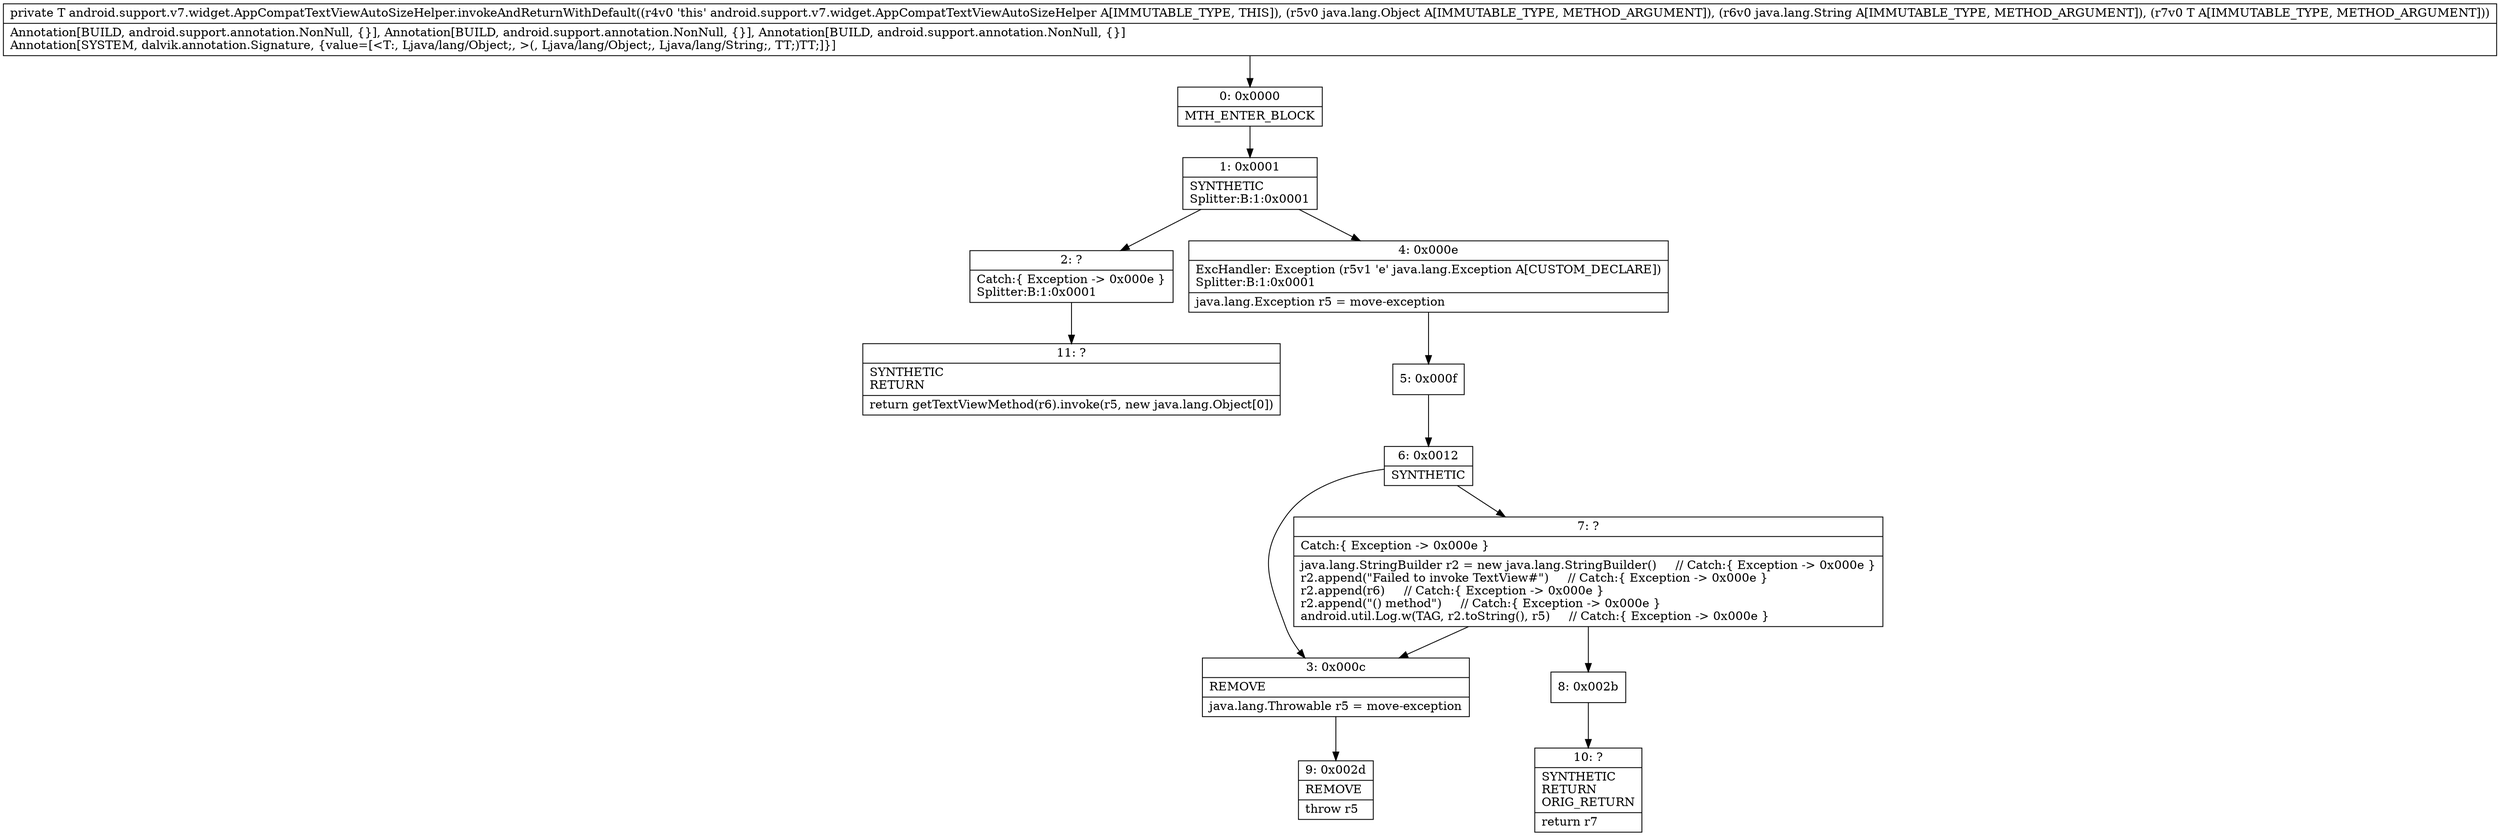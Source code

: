 digraph "CFG forandroid.support.v7.widget.AppCompatTextViewAutoSizeHelper.invokeAndReturnWithDefault(Ljava\/lang\/Object;Ljava\/lang\/String;Ljava\/lang\/Object;)Ljava\/lang\/Object;" {
Node_0 [shape=record,label="{0\:\ 0x0000|MTH_ENTER_BLOCK\l}"];
Node_1 [shape=record,label="{1\:\ 0x0001|SYNTHETIC\lSplitter:B:1:0x0001\l}"];
Node_2 [shape=record,label="{2\:\ ?|Catch:\{ Exception \-\> 0x000e \}\lSplitter:B:1:0x0001\l}"];
Node_3 [shape=record,label="{3\:\ 0x000c|REMOVE\l|java.lang.Throwable r5 = move\-exception\l}"];
Node_4 [shape=record,label="{4\:\ 0x000e|ExcHandler: Exception (r5v1 'e' java.lang.Exception A[CUSTOM_DECLARE])\lSplitter:B:1:0x0001\l|java.lang.Exception r5 = move\-exception\l}"];
Node_5 [shape=record,label="{5\:\ 0x000f}"];
Node_6 [shape=record,label="{6\:\ 0x0012|SYNTHETIC\l}"];
Node_7 [shape=record,label="{7\:\ ?|Catch:\{ Exception \-\> 0x000e \}\l|java.lang.StringBuilder r2 = new java.lang.StringBuilder()     \/\/ Catch:\{ Exception \-\> 0x000e \}\lr2.append(\"Failed to invoke TextView#\")     \/\/ Catch:\{ Exception \-\> 0x000e \}\lr2.append(r6)     \/\/ Catch:\{ Exception \-\> 0x000e \}\lr2.append(\"() method\")     \/\/ Catch:\{ Exception \-\> 0x000e \}\landroid.util.Log.w(TAG, r2.toString(), r5)     \/\/ Catch:\{ Exception \-\> 0x000e \}\l}"];
Node_8 [shape=record,label="{8\:\ 0x002b}"];
Node_9 [shape=record,label="{9\:\ 0x002d|REMOVE\l|throw r5\l}"];
Node_10 [shape=record,label="{10\:\ ?|SYNTHETIC\lRETURN\lORIG_RETURN\l|return r7\l}"];
Node_11 [shape=record,label="{11\:\ ?|SYNTHETIC\lRETURN\l|return getTextViewMethod(r6).invoke(r5, new java.lang.Object[0])\l}"];
MethodNode[shape=record,label="{private T android.support.v7.widget.AppCompatTextViewAutoSizeHelper.invokeAndReturnWithDefault((r4v0 'this' android.support.v7.widget.AppCompatTextViewAutoSizeHelper A[IMMUTABLE_TYPE, THIS]), (r5v0 java.lang.Object A[IMMUTABLE_TYPE, METHOD_ARGUMENT]), (r6v0 java.lang.String A[IMMUTABLE_TYPE, METHOD_ARGUMENT]), (r7v0 T A[IMMUTABLE_TYPE, METHOD_ARGUMENT]))  | Annotation[BUILD, android.support.annotation.NonNull, \{\}], Annotation[BUILD, android.support.annotation.NonNull, \{\}], Annotation[BUILD, android.support.annotation.NonNull, \{\}]\lAnnotation[SYSTEM, dalvik.annotation.Signature, \{value=[\<T:, Ljava\/lang\/Object;, \>(, Ljava\/lang\/Object;, Ljava\/lang\/String;, TT;)TT;]\}]\l}"];
MethodNode -> Node_0;
Node_0 -> Node_1;
Node_1 -> Node_2;
Node_1 -> Node_4;
Node_2 -> Node_11;
Node_3 -> Node_9;
Node_4 -> Node_5;
Node_5 -> Node_6;
Node_6 -> Node_7;
Node_6 -> Node_3;
Node_7 -> Node_8;
Node_7 -> Node_3;
Node_8 -> Node_10;
}

